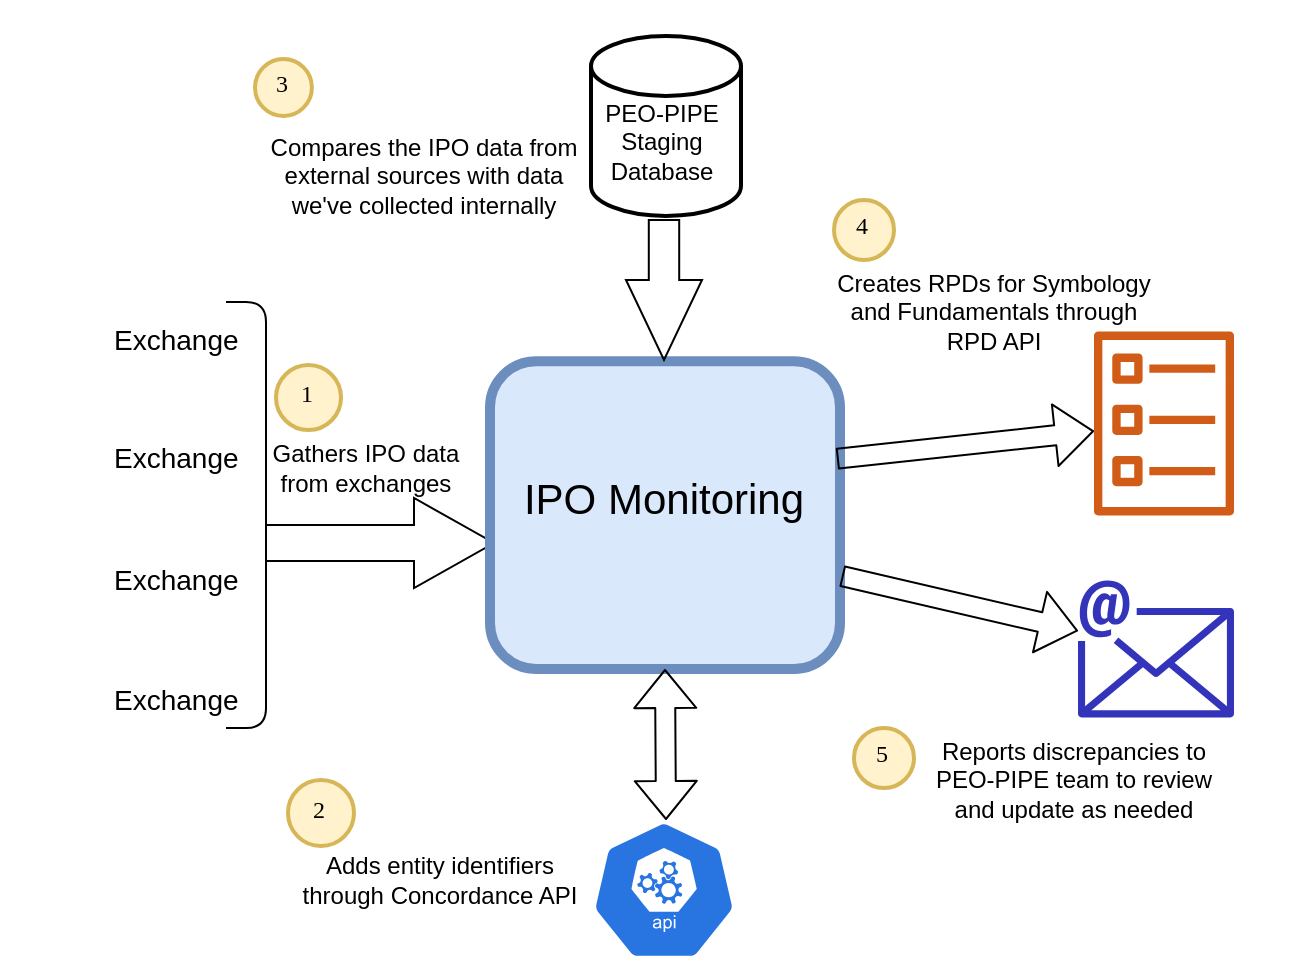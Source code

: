 <mxfile version="14.4.4" type="device"><diagram id="ooH2sOFhiZKoQCt_Af8Y" name="Page-1"><mxGraphModel dx="1422" dy="834" grid="0" gridSize="10" guides="1" tooltips="1" connect="1" arrows="1" fold="1" page="1" pageScale="1" pageWidth="850" pageHeight="1100" background="#FFFFFF" math="0" shadow="0"><root><mxCell id="0"/><mxCell id="1" parent="0"/><mxCell id="h6kq3tl8L6wICLCI2s10-73" value="" style="group" vertex="1" connectable="0" parent="1"><mxGeometry width="650" height="480" as="geometry"/></mxCell><mxCell id="h6kq3tl8L6wICLCI2s10-70" value="" style="group" vertex="1" connectable="0" parent="h6kq3tl8L6wICLCI2s10-73"><mxGeometry y="150" width="280" height="220" as="geometry"/></mxCell><mxCell id="h6kq3tl8L6wICLCI2s10-40" value="" style="shape=curlyBracket;whiteSpace=wrap;html=1;rounded=1;fillColor=none;size=0;direction=west;container=0;" vertex="1" parent="h6kq3tl8L6wICLCI2s10-70"><mxGeometry x="113" y="1" width="20" height="213" as="geometry"/></mxCell><mxCell id="h6kq3tl8L6wICLCI2s10-41" value="" style="html=1;shadow=0;dashed=0;align=center;verticalAlign=middle;shape=mxgraph.arrows2.arrow;dy=0.6;dx=40;notch=0;fillColor=none;container=0;" vertex="1" parent="h6kq3tl8L6wICLCI2s10-70"><mxGeometry x="133" y="99" width="114" height="45" as="geometry"/></mxCell><mxCell id="h6kq3tl8L6wICLCI2s10-1" value="" style="shape=image;html=1;verticalAlign=top;verticalLabelPosition=bottom;labelBackgroundColor=#ffffff;imageAspect=0;aspect=fixed;image=https://cdn1.iconfinder.com/data/icons/social-media-outline-6/128/SocialMedia_Website-Outline-128.png;container=0;" vertex="1" parent="h6kq3tl8L6wICLCI2s10-70"><mxGeometry x="17" y="61" width="38" height="38" as="geometry"/></mxCell><mxCell id="h6kq3tl8L6wICLCI2s10-10" value="&lt;span style=&quot;font-size: 14px&quot;&gt;Exchange&lt;/span&gt;" style="text;html=1;strokeColor=none;fillColor=none;align=left;verticalAlign=middle;whiteSpace=wrap;rounded=0;container=0;" vertex="1" parent="h6kq3tl8L6wICLCI2s10-70"><mxGeometry x="55" y="59" width="77" height="40" as="geometry"/></mxCell><mxCell id="h6kq3tl8L6wICLCI2s10-13" value="" style="shape=image;html=1;verticalAlign=top;verticalLabelPosition=bottom;labelBackgroundColor=#ffffff;imageAspect=0;aspect=fixed;image=https://cdn1.iconfinder.com/data/icons/social-media-outline-6/128/SocialMedia_Website-Outline-128.png;container=0;imageBackground=#ffffff;" vertex="1" parent="h6kq3tl8L6wICLCI2s10-70"><mxGeometry x="17" y="2" width="38" height="38" as="geometry"/></mxCell><mxCell id="h6kq3tl8L6wICLCI2s10-14" value="&lt;font style=&quot;font-size: 14px&quot;&gt;Exchange&lt;/font&gt;" style="text;html=1;strokeColor=none;fillColor=none;align=left;verticalAlign=middle;whiteSpace=wrap;rounded=0;container=0;" vertex="1" parent="h6kq3tl8L6wICLCI2s10-70"><mxGeometry x="55" width="76" height="40" as="geometry"/></mxCell><mxCell id="h6kq3tl8L6wICLCI2s10-16" value="" style="shape=image;html=1;verticalAlign=top;verticalLabelPosition=bottom;labelBackgroundColor=#ffffff;imageAspect=0;aspect=fixed;image=https://cdn1.iconfinder.com/data/icons/social-media-outline-6/128/SocialMedia_Website-Outline-128.png;container=0;" vertex="1" parent="h6kq3tl8L6wICLCI2s10-70"><mxGeometry x="17" y="122" width="38" height="38" as="geometry"/></mxCell><mxCell id="h6kq3tl8L6wICLCI2s10-17" value="&lt;div&gt;&lt;span style=&quot;font-size: 14px&quot;&gt;Exchange&lt;/span&gt;&lt;/div&gt;" style="text;html=1;strokeColor=none;fillColor=none;align=left;verticalAlign=middle;whiteSpace=wrap;rounded=0;container=0;" vertex="1" parent="h6kq3tl8L6wICLCI2s10-70"><mxGeometry x="55" y="120" width="76" height="40" as="geometry"/></mxCell><mxCell id="h6kq3tl8L6wICLCI2s10-19" value="" style="shape=image;html=1;verticalAlign=top;verticalLabelPosition=bottom;labelBackgroundColor=#ffffff;imageAspect=0;aspect=fixed;image=https://cdn1.iconfinder.com/data/icons/social-media-outline-6/128/SocialMedia_Website-Outline-128.png;container=0;" vertex="1" parent="h6kq3tl8L6wICLCI2s10-70"><mxGeometry x="17" y="182" width="38" height="38" as="geometry"/></mxCell><mxCell id="h6kq3tl8L6wICLCI2s10-20" value="&lt;font style=&quot;font-size: 14px&quot;&gt;Exchange&lt;/font&gt;" style="text;html=1;strokeColor=none;fillColor=none;align=left;verticalAlign=middle;whiteSpace=wrap;rounded=0;container=0;" vertex="1" parent="h6kq3tl8L6wICLCI2s10-70"><mxGeometry x="55" y="180" width="76" height="40" as="geometry"/></mxCell><mxCell id="h6kq3tl8L6wICLCI2s10-24" value="&lt;font style=&quot;font-size: 12px&quot;&gt;Gathers IPO data from exchanges&lt;/font&gt;" style="text;html=1;strokeColor=none;fillColor=none;align=center;verticalAlign=middle;whiteSpace=wrap;rounded=0;container=0;" vertex="1" parent="h6kq3tl8L6wICLCI2s10-70"><mxGeometry x="128" y="64" width="110" height="40" as="geometry"/></mxCell><mxCell id="h6kq3tl8L6wICLCI2s10-56" value="1" style="ellipse;whiteSpace=wrap;html=1;aspect=fixed;strokeWidth=2;fontFamily=Tahoma;spacingBottom=4;spacingRight=2;strokeColor=#d6b656;fillColor=#fff2cc;container=0;" vertex="1" parent="h6kq3tl8L6wICLCI2s10-70"><mxGeometry x="138" y="32.5" width="32.5" height="32.5" as="geometry"/></mxCell><mxCell id="h6kq3tl8L6wICLCI2s10-75" value="" style="group" vertex="1" connectable="0" parent="h6kq3tl8L6wICLCI2s10-73"><mxGeometry x="160.5" width="489.5" height="480" as="geometry"/></mxCell><mxCell id="h6kq3tl8L6wICLCI2s10-4" value="" style="outlineConnect=0;fontColor=#232F3E;gradientColor=none;fillColor=#D05C17;strokeColor=none;dashed=0;verticalLabelPosition=bottom;verticalAlign=top;align=center;html=1;fontSize=12;fontStyle=0;aspect=fixed;pointerEvents=1;shape=mxgraph.aws4.ecs_task;" vertex="1" parent="h6kq3tl8L6wICLCI2s10-75"><mxGeometry x="386.5" y="165.5" width="70" height="92.54" as="geometry"/></mxCell><mxCell id="h6kq3tl8L6wICLCI2s10-5" value="" style="outlineConnect=0;fontColor=#232F3E;gradientColor=none;fillColor=#3334B9;strokeColor=none;dashed=0;verticalLabelPosition=bottom;verticalAlign=top;align=center;html=1;fontSize=12;fontStyle=0;aspect=fixed;pointerEvents=1;shape=mxgraph.aws4.email;" vertex="1" parent="h6kq3tl8L6wICLCI2s10-75"><mxGeometry x="378.5" y="290" width="78" height="69" as="geometry"/></mxCell><mxCell id="h6kq3tl8L6wICLCI2s10-9" value="Adds entity identifiers through Concordance API" style="text;html=1;strokeColor=none;fillColor=none;align=center;verticalAlign=middle;whiteSpace=wrap;rounded=0;" vertex="1" parent="h6kq3tl8L6wICLCI2s10-75"><mxGeometry x="-15.5" y="410" width="150" height="60" as="geometry"/></mxCell><mxCell id="h6kq3tl8L6wICLCI2s10-39" value="" style="group" vertex="1" connectable="0" parent="h6kq3tl8L6wICLCI2s10-75"><mxGeometry x="84.5" y="180" width="175" height="154.5" as="geometry"/></mxCell><mxCell id="h6kq3tl8L6wICLCI2s10-21" value="" style="rounded=1;whiteSpace=wrap;html=1;fillColor=#dae8fc;strokeColor=#6c8ebf;strokeWidth=5;" vertex="1" parent="h6kq3tl8L6wICLCI2s10-39"><mxGeometry y="0.57" width="175" height="153.93" as="geometry"/></mxCell><mxCell id="h6kq3tl8L6wICLCI2s10-22" value="&lt;font style=&quot;font-size: 21px&quot;&gt;IPO Monitoring&lt;/font&gt;" style="text;html=1;strokeColor=none;fillColor=none;align=center;verticalAlign=middle;whiteSpace=wrap;rounded=0;" vertex="1" parent="h6kq3tl8L6wICLCI2s10-39"><mxGeometry x="15" y="60" width="143.83" height="17.1" as="geometry"/></mxCell><mxCell id="h6kq3tl8L6wICLCI2s10-47" value="" style="html=1;dashed=0;whitespace=wrap;fillColor=#2875E2;strokeColor=#ffffff;points=[[0.005,0.63,0],[0.1,0.2,0],[0.9,0.2,0],[0.5,0,0],[0.995,0.63,0],[0.72,0.99,0],[0.5,1,0],[0.28,0.99,0]];shape=mxgraph.kubernetes.icon;prIcon=api" vertex="1" parent="h6kq3tl8L6wICLCI2s10-75"><mxGeometry x="119.5" y="410" width="104" height="70" as="geometry"/></mxCell><mxCell id="h6kq3tl8L6wICLCI2s10-49" value="" style="shape=flexArrow;endArrow=classic;startArrow=classic;html=1;strokeWidth=1;entryX=0.5;entryY=1;entryDx=0;entryDy=0;" edge="1" parent="h6kq3tl8L6wICLCI2s10-75" target="h6kq3tl8L6wICLCI2s10-21"><mxGeometry width="50" height="50" relative="1" as="geometry"><mxPoint x="172.5" y="410" as="sourcePoint"/><mxPoint x="196.5" y="330" as="targetPoint"/></mxGeometry></mxCell><mxCell id="h6kq3tl8L6wICLCI2s10-53" value="" style="shape=flexArrow;endArrow=classic;html=1;strokeWidth=1;exitX=0.991;exitY=0.317;exitDx=0;exitDy=0;exitPerimeter=0;" edge="1" parent="h6kq3tl8L6wICLCI2s10-75" source="h6kq3tl8L6wICLCI2s10-21" target="h6kq3tl8L6wICLCI2s10-4"><mxGeometry width="50" height="50" relative="1" as="geometry"><mxPoint x="146.5" y="380" as="sourcePoint"/><mxPoint x="196.5" y="330" as="targetPoint"/></mxGeometry></mxCell><mxCell id="h6kq3tl8L6wICLCI2s10-54" value="" style="shape=flexArrow;endArrow=classic;html=1;strokeWidth=1;exitX=1.005;exitY=0.698;exitDx=0;exitDy=0;exitPerimeter=0;" edge="1" parent="h6kq3tl8L6wICLCI2s10-75" source="h6kq3tl8L6wICLCI2s10-21" target="h6kq3tl8L6wICLCI2s10-5"><mxGeometry width="50" height="50" relative="1" as="geometry"><mxPoint x="289.52" y="230.919" as="sourcePoint"/><mxPoint x="426.5" y="171.744" as="targetPoint"/></mxGeometry></mxCell><mxCell id="h6kq3tl8L6wICLCI2s10-59" value="2" style="ellipse;whiteSpace=wrap;html=1;aspect=fixed;strokeWidth=2;fontFamily=Tahoma;spacingBottom=4;spacingRight=2;strokeColor=#d6b656;fillColor=#fff2cc;" vertex="1" parent="h6kq3tl8L6wICLCI2s10-75"><mxGeometry x="-16.5" y="390" width="33" height="33" as="geometry"/></mxCell><mxCell id="h6kq3tl8L6wICLCI2s10-63" value="" style="group" vertex="1" connectable="0" parent="h6kq3tl8L6wICLCI2s10-75"><mxGeometry x="256.5" y="100" width="160" height="65.5" as="geometry"/></mxCell><mxCell id="h6kq3tl8L6wICLCI2s10-61" value="4" style="ellipse;whiteSpace=wrap;html=1;aspect=fixed;strokeWidth=2;fontFamily=Tahoma;spacingBottom=4;spacingRight=2;strokeColor=#d6b656;fillColor=#fff2cc;" vertex="1" parent="h6kq3tl8L6wICLCI2s10-63"><mxGeometry width="30" height="30" as="geometry"/></mxCell><mxCell id="h6kq3tl8L6wICLCI2s10-62" value="Creates RPDs for Symbology and Fundamentals through RPD API" style="text;html=1;strokeColor=none;fillColor=none;align=center;verticalAlign=middle;whiteSpace=wrap;rounded=0;" vertex="1" parent="h6kq3tl8L6wICLCI2s10-63"><mxGeometry y="45.5" width="160" height="20" as="geometry"/></mxCell><mxCell id="h6kq3tl8L6wICLCI2s10-66" value="" style="group" vertex="1" connectable="0" parent="h6kq3tl8L6wICLCI2s10-75"><mxGeometry width="243" height="180" as="geometry"/></mxCell><mxCell id="h6kq3tl8L6wICLCI2s10-52" value="" style="group" vertex="1" connectable="0" parent="h6kq3tl8L6wICLCI2s10-66"><mxGeometry x="168" y="13" width="75" height="90" as="geometry"/></mxCell><mxCell id="h6kq3tl8L6wICLCI2s10-8" value="" style="strokeWidth=2;html=1;shape=mxgraph.flowchart.database;whiteSpace=wrap;" vertex="1" parent="h6kq3tl8L6wICLCI2s10-52"><mxGeometry x="-33" y="5" width="75" height="90" as="geometry"/></mxCell><mxCell id="h6kq3tl8L6wICLCI2s10-46" value="PEO-PIPE Staging Database" style="text;html=1;strokeColor=none;fillColor=none;align=center;verticalAlign=middle;whiteSpace=wrap;rounded=0;" vertex="1" parent="h6kq3tl8L6wICLCI2s10-52"><mxGeometry x="-33" y="35" width="70" height="45" as="geometry"/></mxCell><mxCell id="h6kq3tl8L6wICLCI2s10-64" value="" style="group" vertex="1" connectable="0" parent="h6kq3tl8L6wICLCI2s10-66"><mxGeometry x="-33" y="58.0" width="228" height="122" as="geometry"/></mxCell><mxCell id="h6kq3tl8L6wICLCI2s10-51" value="" style="html=1;shadow=0;dashed=0;align=center;verticalAlign=middle;shape=mxgraph.arrows2.arrow;dy=0.6;dx=40;notch=0;fillColor=none;direction=south;" vertex="1" parent="h6kq3tl8L6wICLCI2s10-64"><mxGeometry x="185.5" y="52" width="38" height="70" as="geometry"/></mxCell><mxCell id="h6kq3tl8L6wICLCI2s10-58" value="Compares the IPO data from external sources with data we've collected internally" style="text;html=1;strokeColor=none;fillColor=none;align=center;verticalAlign=middle;whiteSpace=wrap;rounded=0;" vertex="1" parent="h6kq3tl8L6wICLCI2s10-64"><mxGeometry width="168" height="60.0" as="geometry"/></mxCell><mxCell id="h6kq3tl8L6wICLCI2s10-60" value="3" style="ellipse;whiteSpace=wrap;html=1;aspect=fixed;strokeWidth=2;fontFamily=Tahoma;spacingBottom=4;spacingRight=2;strokeColor=#d6b656;fillColor=#fff2cc;" vertex="1" parent="h6kq3tl8L6wICLCI2s10-66"><mxGeometry x="-33" y="29.56" width="28.444" height="28.444" as="geometry"/></mxCell><mxCell id="h6kq3tl8L6wICLCI2s10-71" value="5" style="ellipse;whiteSpace=wrap;html=1;aspect=fixed;strokeWidth=2;fontFamily=Tahoma;spacingBottom=4;spacingRight=2;strokeColor=#d6b656;fillColor=#fff2cc;" vertex="1" parent="h6kq3tl8L6wICLCI2s10-75"><mxGeometry x="266.5" y="364" width="30" height="30" as="geometry"/></mxCell><mxCell id="h6kq3tl8L6wICLCI2s10-72" value="Reports discrepancies to PEO-PIPE team to review and update as needed" style="text;html=1;strokeColor=none;fillColor=none;align=center;verticalAlign=middle;whiteSpace=wrap;rounded=0;" vertex="1" parent="h6kq3tl8L6wICLCI2s10-75"><mxGeometry x="296.5" y="370" width="160" height="40" as="geometry"/></mxCell></root></mxGraphModel></diagram></mxfile>